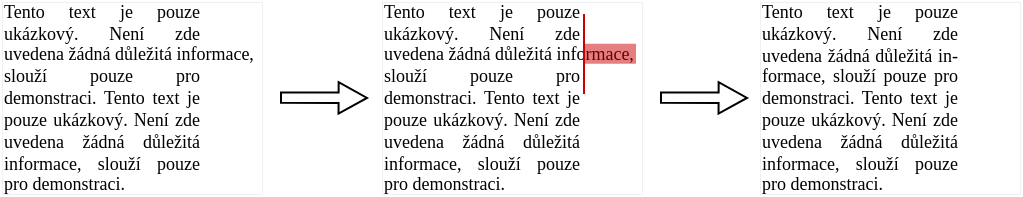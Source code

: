 <mxfile version="21.2.1" type="device">
  <diagram name="Stránka-1" id="KKVJJq4Ara_fn_2HUhWH">
    <mxGraphModel dx="1036" dy="606" grid="1" gridSize="10" guides="1" tooltips="1" connect="1" arrows="1" fold="1" page="1" pageScale="1" pageWidth="827" pageHeight="1169" math="0" shadow="0">
      <root>
        <mxCell id="0" />
        <mxCell id="1" parent="0" />
        <mxCell id="PVitXxLFdg8eG4JuZtEn-12" value="" style="rounded=0;whiteSpace=wrap;html=1;strokeColor=#B3B3B3;strokeWidth=0.1;" parent="1" vertex="1">
          <mxGeometry x="560" y="86" width="130" height="96" as="geometry" />
        </mxCell>
        <mxCell id="PVitXxLFdg8eG4JuZtEn-11" value="" style="rounded=0;whiteSpace=wrap;html=1;strokeColor=#B3B3B3;strokeWidth=0.1;" parent="1" vertex="1">
          <mxGeometry x="181" y="86" width="130" height="96" as="geometry" />
        </mxCell>
        <mxCell id="PVitXxLFdg8eG4JuZtEn-3" value="&lt;div style=&quot;text-align: justify; font-size: 9px;&quot;&gt;&lt;span style=&quot;background-color: initial;&quot;&gt;Tento text je pouze ukázkový.&amp;nbsp;&lt;/span&gt;&lt;span style=&quot;background-color: initial;&quot;&gt;Není zde &lt;font color=&quot;#ffffff&quot;&gt;uvedena&lt;/font&gt;&lt;/span&gt;&lt;/div&gt;&lt;div style=&quot;text-align: justify; font-size: 9px;&quot;&gt;&lt;span style=&quot;background-color: initial;&quot;&gt;slouží&amp;nbsp;&lt;/span&gt;&lt;span style=&quot;background-color: initial;&quot;&gt;pouze pro demonstraci.&amp;nbsp;&lt;/span&gt;&lt;span style=&quot;background-color: initial;&quot;&gt;Tento text je pouze ukázkový. Není zde uvedena žádná důležitá informace, slouží pouze pro demonstraci.&lt;/span&gt;&lt;/div&gt;" style="text;html=1;strokeColor=none;fillColor=none;align=right;verticalAlign=middle;whiteSpace=wrap;rounded=0;fontFamily=Times New Roman;fontSize=10;" parent="1" vertex="1">
          <mxGeometry x="182" y="119" width="100" height="30" as="geometry" />
        </mxCell>
        <mxCell id="PVitXxLFdg8eG4JuZtEn-4" value="uvedena&lt;font color=&quot;#ffffff&quot;&gt; &lt;/font&gt;žádná důležitá informace," style="text;html=1;strokeColor=none;fillColor=none;align=left;verticalAlign=middle;whiteSpace=wrap;rounded=0;fontSize=9;fontFamily=Times New Roman;" parent="1" vertex="1">
          <mxGeometry x="180" y="97" width="132" height="30" as="geometry" />
        </mxCell>
        <mxCell id="PVitXxLFdg8eG4JuZtEn-10" value="&lt;div style=&quot;text-align: justify;&quot;&gt;&lt;span style=&quot;background-color: initial;&quot;&gt;Tento text je pouze ukázkový. Není zde uvedena žádná důležitá in- formace, slouží pouze pro demonstraci. Tento text je pouze ukázkový. Není zde uvedena žádná důležitá informace, slouží pouze pro demonstraci.&lt;/span&gt;&lt;/div&gt;" style="rounded=0;whiteSpace=wrap;html=1;strokeColor=none;fontFamily=Times New Roman;fontSize=9;fillColor=none;" parent="1" vertex="1">
          <mxGeometry x="560" y="86" width="100" height="95" as="geometry" />
        </mxCell>
        <mxCell id="PVitXxLFdg8eG4JuZtEn-15" value="" style="rounded=0;whiteSpace=wrap;html=1;strokeColor=#B3B3B3;strokeWidth=0.1;" parent="1" vertex="1">
          <mxGeometry x="371" y="86" width="130" height="96" as="geometry" />
        </mxCell>
        <mxCell id="PVitXxLFdg8eG4JuZtEn-16" value="&lt;div style=&quot;text-align: justify; font-size: 9px;&quot;&gt;&lt;span style=&quot;background-color: initial;&quot;&gt;Tento text je pouze ukázkový.&amp;nbsp;&lt;/span&gt;&lt;span style=&quot;background-color: initial;&quot;&gt;Není zde &lt;font color=&quot;#ffffff&quot;&gt;uvedena&lt;/font&gt;&lt;/span&gt;&lt;/div&gt;&lt;div style=&quot;text-align: justify; font-size: 9px;&quot;&gt;&lt;span style=&quot;background-color: initial;&quot;&gt;slouží&amp;nbsp;&lt;/span&gt;&lt;span style=&quot;background-color: initial;&quot;&gt;pouze pro demonstraci.&amp;nbsp;&lt;/span&gt;&lt;span style=&quot;background-color: initial;&quot;&gt;Tento text je pouze ukázkový. Není zde uvedena žádná důležitá informace, slouží pouze pro demonstraci.&lt;/span&gt;&lt;/div&gt;" style="text;html=1;strokeColor=none;fillColor=none;align=right;verticalAlign=middle;whiteSpace=wrap;rounded=0;fontFamily=Times New Roman;fontSize=10;" parent="1" vertex="1">
          <mxGeometry x="372" y="119" width="100" height="30" as="geometry" />
        </mxCell>
        <mxCell id="PVitXxLFdg8eG4JuZtEn-17" value="uvedena&lt;font color=&quot;#ffffff&quot;&gt; &lt;/font&gt;žádná důležitá informace," style="text;html=1;strokeColor=none;fillColor=none;align=left;verticalAlign=middle;whiteSpace=wrap;rounded=0;fontSize=9;fontFamily=Times New Roman;" parent="1" vertex="1">
          <mxGeometry x="370" y="97" width="132" height="30" as="geometry" />
        </mxCell>
        <mxCell id="PVitXxLFdg8eG4JuZtEn-18" value="" style="shape=flexArrow;endArrow=classic;html=1;rounded=0;width=5.2;endSize=4.4;endWidth=9.52;" parent="1" edge="1">
          <mxGeometry width="50" height="50" relative="1" as="geometry">
            <mxPoint x="320" y="133.8" as="sourcePoint" />
            <mxPoint x="364" y="133.96" as="targetPoint" />
          </mxGeometry>
        </mxCell>
        <mxCell id="PVitXxLFdg8eG4JuZtEn-19" value="" style="shape=flexArrow;endArrow=classic;html=1;rounded=0;width=5.2;endSize=4.4;endWidth=9.52;" parent="1" edge="1">
          <mxGeometry width="50" height="50" relative="1" as="geometry">
            <mxPoint x="510" y="133.8" as="sourcePoint" />
            <mxPoint x="554" y="133.96" as="targetPoint" />
          </mxGeometry>
        </mxCell>
        <mxCell id="PVitXxLFdg8eG4JuZtEn-20" value="" style="endArrow=none;html=1;rounded=0;strokeColor=#CC0000;" parent="1" edge="1">
          <mxGeometry width="50" height="50" relative="1" as="geometry">
            <mxPoint x="472" y="132" as="sourcePoint" />
            <mxPoint x="472" y="92" as="targetPoint" />
          </mxGeometry>
        </mxCell>
        <mxCell id="PVitXxLFdg8eG4JuZtEn-21" value="" style="endArrow=none;html=1;rounded=0;strokeWidth=10;strokeColor=#CC0000;opacity=50;" parent="1" edge="1">
          <mxGeometry width="50" height="50" relative="1" as="geometry">
            <mxPoint x="472" y="111.86" as="sourcePoint" />
            <mxPoint x="498" y="111.86" as="targetPoint" />
          </mxGeometry>
        </mxCell>
      </root>
    </mxGraphModel>
  </diagram>
</mxfile>
